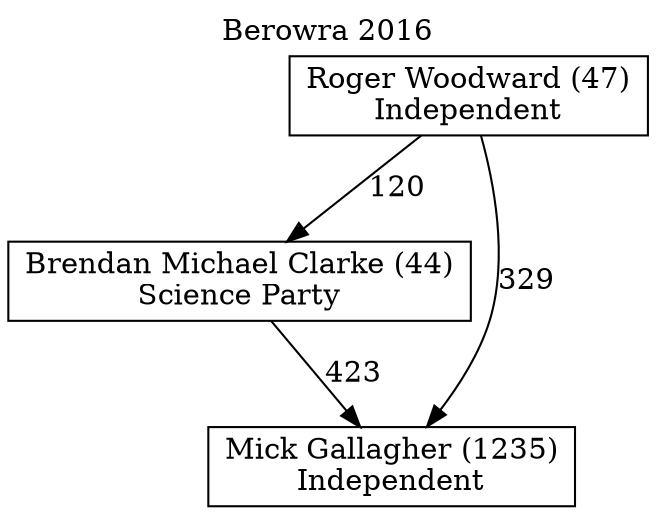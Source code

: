 // House preference flow
digraph "Mick Gallagher (1235)_Berowra_2016" {
	graph [label="Berowra 2016" labelloc=t mclimit=10]
	node [shape=box]
	"Roger Woodward (47)" [label="Roger Woodward (47)
Independent"]
	"Brendan Michael Clarke (44)" [label="Brendan Michael Clarke (44)
Science Party"]
	"Mick Gallagher (1235)" [label="Mick Gallagher (1235)
Independent"]
	"Roger Woodward (47)" -> "Brendan Michael Clarke (44)" [label=120]
	"Roger Woodward (47)" -> "Mick Gallagher (1235)" [label=329]
	"Brendan Michael Clarke (44)" -> "Mick Gallagher (1235)" [label=423]
}
